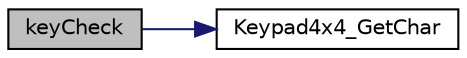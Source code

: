 digraph "keyCheck"
{
  edge [fontname="Helvetica",fontsize="10",labelfontname="Helvetica",labelfontsize="10"];
  node [fontname="Helvetica",fontsize="10",shape=record];
  rankdir="LR";
  Node0 [label="keyCheck",height=0.2,width=0.4,color="black", fillcolor="grey75", style="filled", fontcolor="black"];
  Node0 -> Node1 [color="midnightblue",fontsize="10",style="solid",fontname="Helvetica"];
  Node1 [label="Keypad4x4_GetChar",height=0.2,width=0.4,color="black", fillcolor="white", style="filled",URL="$_key_pad__4x4_8c.html#a3df556ff06c042ed56d225250acb88bf",tooltip="Function return kaypad character. "];
}
